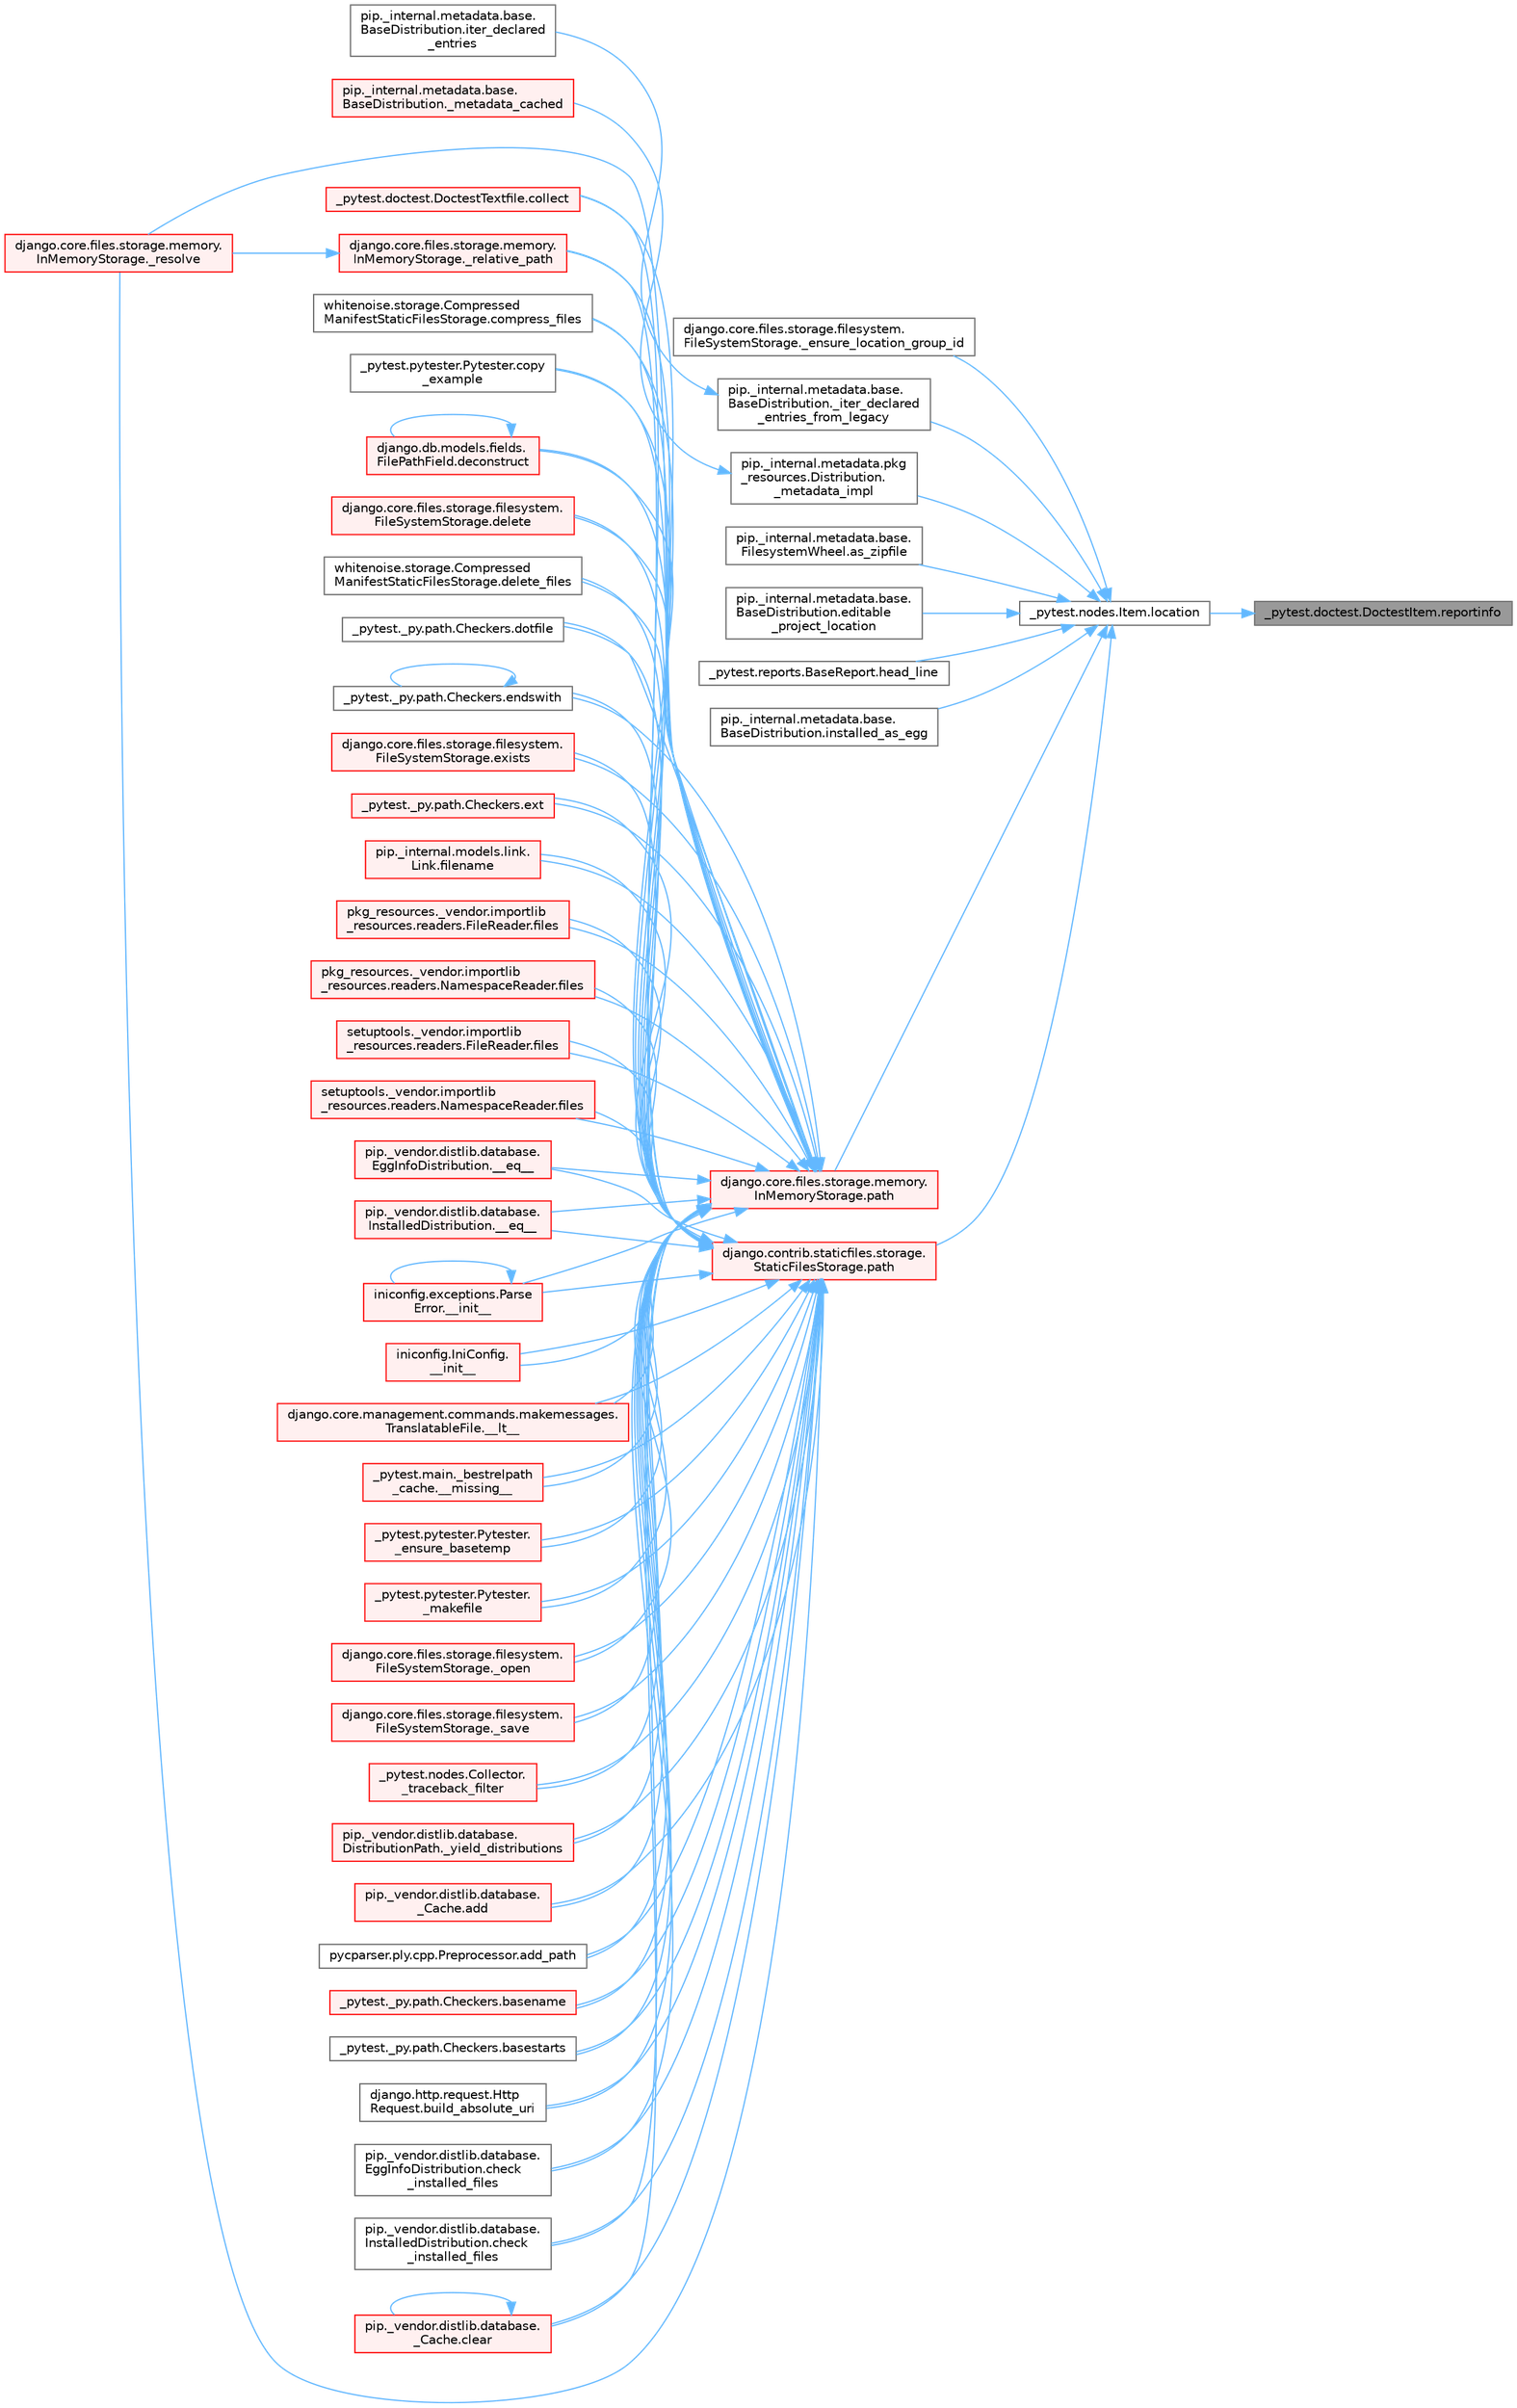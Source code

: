 digraph "_pytest.doctest.DoctestItem.reportinfo"
{
 // LATEX_PDF_SIZE
  bgcolor="transparent";
  edge [fontname=Helvetica,fontsize=10,labelfontname=Helvetica,labelfontsize=10];
  node [fontname=Helvetica,fontsize=10,shape=box,height=0.2,width=0.4];
  rankdir="RL";
  Node1 [id="Node000001",label="_pytest.doctest.DoctestItem.reportinfo",height=0.2,width=0.4,color="gray40", fillcolor="grey60", style="filled", fontcolor="black",tooltip=" "];
  Node1 -> Node2 [id="edge1_Node000001_Node000002",dir="back",color="steelblue1",style="solid",tooltip=" "];
  Node2 [id="Node000002",label="_pytest.nodes.Item.location",height=0.2,width=0.4,color="grey40", fillcolor="white", style="filled",URL="$class__pytest_1_1nodes_1_1_item.html#a09cd5bab99de1b92a3aa6f76ba8aa206",tooltip=" "];
  Node2 -> Node3 [id="edge2_Node000002_Node000003",dir="back",color="steelblue1",style="solid",tooltip=" "];
  Node3 [id="Node000003",label="django.core.files.storage.filesystem.\lFileSystemStorage._ensure_location_group_id",height=0.2,width=0.4,color="grey40", fillcolor="white", style="filled",URL="$classdjango_1_1core_1_1files_1_1storage_1_1filesystem_1_1_file_system_storage.html#ada5408450b8d45745c1b0e5f4525c6f4",tooltip=" "];
  Node2 -> Node4 [id="edge3_Node000002_Node000004",dir="back",color="steelblue1",style="solid",tooltip=" "];
  Node4 [id="Node000004",label="pip._internal.metadata.base.\lBaseDistribution._iter_declared\l_entries_from_legacy",height=0.2,width=0.4,color="grey40", fillcolor="white", style="filled",URL="$classpip_1_1__internal_1_1metadata_1_1base_1_1_base_distribution.html#afe1092a9a3492091a1532c8907ccd9e8",tooltip=" "];
  Node4 -> Node5 [id="edge4_Node000004_Node000005",dir="back",color="steelblue1",style="solid",tooltip=" "];
  Node5 [id="Node000005",label="pip._internal.metadata.base.\lBaseDistribution.iter_declared\l_entries",height=0.2,width=0.4,color="grey40", fillcolor="white", style="filled",URL="$classpip_1_1__internal_1_1metadata_1_1base_1_1_base_distribution.html#ad33966e99962529d5c28c9f24c0a4fbd",tooltip=" "];
  Node2 -> Node6 [id="edge5_Node000002_Node000006",dir="back",color="steelblue1",style="solid",tooltip=" "];
  Node6 [id="Node000006",label="pip._internal.metadata.pkg\l_resources.Distribution.\l_metadata_impl",height=0.2,width=0.4,color="grey40", fillcolor="white", style="filled",URL="$classpip_1_1__internal_1_1metadata_1_1pkg__resources_1_1_distribution.html#a7d4ae76260de7d1936446c407277ad5b",tooltip=" "];
  Node6 -> Node7 [id="edge6_Node000006_Node000007",dir="back",color="steelblue1",style="solid",tooltip=" "];
  Node7 [id="Node000007",label="pip._internal.metadata.base.\lBaseDistribution._metadata_cached",height=0.2,width=0.4,color="red", fillcolor="#FFF0F0", style="filled",URL="$classpip_1_1__internal_1_1metadata_1_1base_1_1_base_distribution.html#a12683b16870a097bbe854e4ee3364f7f",tooltip=" "];
  Node2 -> Node3098 [id="edge7_Node000002_Node003098",dir="back",color="steelblue1",style="solid",tooltip=" "];
  Node3098 [id="Node003098",label="pip._internal.metadata.base.\lFilesystemWheel.as_zipfile",height=0.2,width=0.4,color="grey40", fillcolor="white", style="filled",URL="$classpip_1_1__internal_1_1metadata_1_1base_1_1_filesystem_wheel.html#a2edf7e9c5613ec85a815971d9f55ac82",tooltip=" "];
  Node2 -> Node964 [id="edge8_Node000002_Node000964",dir="back",color="steelblue1",style="solid",tooltip=" "];
  Node964 [id="Node000964",label="pip._internal.metadata.base.\lBaseDistribution.editable\l_project_location",height=0.2,width=0.4,color="grey40", fillcolor="white", style="filled",URL="$classpip_1_1__internal_1_1metadata_1_1base_1_1_base_distribution.html#a59297eb536a210ff36a71d4dda673749",tooltip=" "];
  Node2 -> Node3099 [id="edge9_Node000002_Node003099",dir="back",color="steelblue1",style="solid",tooltip=" "];
  Node3099 [id="Node003099",label="_pytest.reports.BaseReport.head_line",height=0.2,width=0.4,color="grey40", fillcolor="white", style="filled",URL="$class__pytest_1_1reports_1_1_base_report.html#ab38fe6637e88a52912eecf01ee5df8c3",tooltip=" "];
  Node2 -> Node3100 [id="edge10_Node000002_Node003100",dir="back",color="steelblue1",style="solid",tooltip=" "];
  Node3100 [id="Node003100",label="pip._internal.metadata.base.\lBaseDistribution.installed_as_egg",height=0.2,width=0.4,color="grey40", fillcolor="white", style="filled",URL="$classpip_1_1__internal_1_1metadata_1_1base_1_1_base_distribution.html#ae45c6ee79afca720f5d75db9bd5ec658",tooltip=" "];
  Node2 -> Node3101 [id="edge11_Node000002_Node003101",dir="back",color="steelblue1",style="solid",tooltip=" "];
  Node3101 [id="Node003101",label="django.contrib.staticfiles.storage.\lStaticFilesStorage.path",height=0.2,width=0.4,color="red", fillcolor="#FFF0F0", style="filled",URL="$classdjango_1_1contrib_1_1staticfiles_1_1storage_1_1_static_files_storage.html#a4e96cc92fbde7423d1b74f3a50fc0bf6",tooltip=" "];
  Node3101 -> Node933 [id="edge12_Node003101_Node000933",dir="back",color="steelblue1",style="solid",tooltip=" "];
  Node933 [id="Node000933",label="pip._vendor.distlib.database.\lEggInfoDistribution.__eq__",height=0.2,width=0.4,color="red", fillcolor="#FFF0F0", style="filled",URL="$classpip_1_1__vendor_1_1distlib_1_1database_1_1_egg_info_distribution.html#ab083ac09aa8cf26eb5305f1359efe85b",tooltip=" "];
  Node3101 -> Node934 [id="edge13_Node003101_Node000934",dir="back",color="steelblue1",style="solid",tooltip=" "];
  Node934 [id="Node000934",label="pip._vendor.distlib.database.\lInstalledDistribution.__eq__",height=0.2,width=0.4,color="red", fillcolor="#FFF0F0", style="filled",URL="$classpip_1_1__vendor_1_1distlib_1_1database_1_1_installed_distribution.html#a391e6744a97d9fcc66ca038eb012c71d",tooltip=" "];
  Node3101 -> Node935 [id="edge14_Node003101_Node000935",dir="back",color="steelblue1",style="solid",tooltip=" "];
  Node935 [id="Node000935",label="iniconfig.exceptions.Parse\lError.__init__",height=0.2,width=0.4,color="red", fillcolor="#FFF0F0", style="filled",URL="$classiniconfig_1_1exceptions_1_1_parse_error.html#a2e7c0f14bebe4a18a5e76a6f2804874f",tooltip=" "];
  Node935 -> Node935 [id="edge15_Node000935_Node000935",dir="back",color="steelblue1",style="solid",tooltip=" "];
  Node3101 -> Node936 [id="edge16_Node003101_Node000936",dir="back",color="steelblue1",style="solid",tooltip=" "];
  Node936 [id="Node000936",label="iniconfig.IniConfig.\l__init__",height=0.2,width=0.4,color="red", fillcolor="#FFF0F0", style="filled",URL="$classiniconfig_1_1_ini_config.html#acedfdc6806378289ae0ba417db5d88a2",tooltip=" "];
  Node3101 -> Node937 [id="edge17_Node003101_Node000937",dir="back",color="steelblue1",style="solid",tooltip=" "];
  Node937 [id="Node000937",label="django.core.management.commands.makemessages.\lTranslatableFile.__lt__",height=0.2,width=0.4,color="red", fillcolor="#FFF0F0", style="filled",URL="$classdjango_1_1core_1_1management_1_1commands_1_1makemessages_1_1_translatable_file.html#a08e864271bf61ff017919a98cc250c40",tooltip=" "];
  Node3101 -> Node938 [id="edge18_Node003101_Node000938",dir="back",color="steelblue1",style="solid",tooltip=" "];
  Node938 [id="Node000938",label="_pytest.main._bestrelpath\l_cache.__missing__",height=0.2,width=0.4,color="red", fillcolor="#FFF0F0", style="filled",URL="$class__pytest_1_1main_1_1__bestrelpath__cache.html#ad20a80028e2b7c9be3360704d8455b5c",tooltip=" "];
  Node3101 -> Node940 [id="edge19_Node003101_Node000940",dir="back",color="steelblue1",style="solid",tooltip=" "];
  Node940 [id="Node000940",label="_pytest.pytester.Pytester.\l_ensure_basetemp",height=0.2,width=0.4,color="red", fillcolor="#FFF0F0", style="filled",URL="$class__pytest_1_1pytester_1_1_pytester.html#a0351682a9bda53abcddfe725386e43be",tooltip=" "];
  Node3101 -> Node944 [id="edge20_Node003101_Node000944",dir="back",color="steelblue1",style="solid",tooltip=" "];
  Node944 [id="Node000944",label="_pytest.pytester.Pytester.\l_makefile",height=0.2,width=0.4,color="red", fillcolor="#FFF0F0", style="filled",URL="$class__pytest_1_1pytester_1_1_pytester.html#a7a55c8d58e26455aa4fa8bc9c5d692c6",tooltip=" "];
  Node3101 -> Node957 [id="edge21_Node003101_Node000957",dir="back",color="steelblue1",style="solid",tooltip=" "];
  Node957 [id="Node000957",label="django.core.files.storage.filesystem.\lFileSystemStorage._open",height=0.2,width=0.4,color="red", fillcolor="#FFF0F0", style="filled",URL="$classdjango_1_1core_1_1files_1_1storage_1_1filesystem_1_1_file_system_storage.html#ae445f45c773bb251ff7fe2250623a527",tooltip=" "];
  Node3101 -> Node1172 [id="edge22_Node003101_Node001172",dir="back",color="steelblue1",style="solid",tooltip=" "];
  Node1172 [id="Node001172",label="django.core.files.storage.memory.\lInMemoryStorage._relative_path",height=0.2,width=0.4,color="red", fillcolor="#FFF0F0", style="filled",URL="$classdjango_1_1core_1_1files_1_1storage_1_1memory_1_1_in_memory_storage.html#ac55022122cbce7480d2544d78cb961a8",tooltip=" "];
  Node1172 -> Node1173 [id="edge23_Node001172_Node001173",dir="back",color="steelblue1",style="solid",tooltip=" "];
  Node1173 [id="Node001173",label="django.core.files.storage.memory.\lInMemoryStorage._resolve",height=0.2,width=0.4,color="red", fillcolor="#FFF0F0", style="filled",URL="$classdjango_1_1core_1_1files_1_1storage_1_1memory_1_1_in_memory_storage.html#a2bef8461f4f35675479c14e705ed4055",tooltip=" "];
  Node3101 -> Node1173 [id="edge24_Node003101_Node001173",dir="back",color="steelblue1",style="solid",tooltip=" "];
  Node3101 -> Node1477 [id="edge25_Node003101_Node001477",dir="back",color="steelblue1",style="solid",tooltip=" "];
  Node1477 [id="Node001477",label="django.core.files.storage.filesystem.\lFileSystemStorage._save",height=0.2,width=0.4,color="red", fillcolor="#FFF0F0", style="filled",URL="$classdjango_1_1core_1_1files_1_1storage_1_1filesystem_1_1_file_system_storage.html#adbe53c076907f538c9edd1ec24814172",tooltip=" "];
  Node3101 -> Node1478 [id="edge26_Node003101_Node001478",dir="back",color="steelblue1",style="solid",tooltip=" "];
  Node1478 [id="Node001478",label="_pytest.nodes.Collector.\l_traceback_filter",height=0.2,width=0.4,color="red", fillcolor="#FFF0F0", style="filled",URL="$class__pytest_1_1nodes_1_1_collector.html#ad51ffd1da24374414a47c458e2cf0ab2",tooltip=" "];
  Node3101 -> Node1481 [id="edge27_Node003101_Node001481",dir="back",color="steelblue1",style="solid",tooltip=" "];
  Node1481 [id="Node001481",label="pip._vendor.distlib.database.\lDistributionPath._yield_distributions",height=0.2,width=0.4,color="red", fillcolor="#FFF0F0", style="filled",URL="$classpip_1_1__vendor_1_1distlib_1_1database_1_1_distribution_path.html#a494115a6f67233269e152b17f28e499f",tooltip=" "];
  Node3101 -> Node1488 [id="edge28_Node003101_Node001488",dir="back",color="steelblue1",style="solid",tooltip=" "];
  Node1488 [id="Node001488",label="pip._vendor.distlib.database.\l_Cache.add",height=0.2,width=0.4,color="red", fillcolor="#FFF0F0", style="filled",URL="$classpip_1_1__vendor_1_1distlib_1_1database_1_1___cache.html#a9d96a00152b11f1163cd2cdf6626ae08",tooltip=" "];
  Node3101 -> Node1489 [id="edge29_Node003101_Node001489",dir="back",color="steelblue1",style="solid",tooltip=" "];
  Node1489 [id="Node001489",label="pycparser.ply.cpp.Preprocessor.add_path",height=0.2,width=0.4,color="grey40", fillcolor="white", style="filled",URL="$classpycparser_1_1ply_1_1cpp_1_1_preprocessor.html#adc4ae2a997c42b396a19f823546c4d52",tooltip=" "];
  Node3101 -> Node1490 [id="edge30_Node003101_Node001490",dir="back",color="steelblue1",style="solid",tooltip=" "];
  Node1490 [id="Node001490",label="_pytest._py.path.Checkers.basename",height=0.2,width=0.4,color="red", fillcolor="#FFF0F0", style="filled",URL="$class__pytest_1_1__py_1_1path_1_1_checkers.html#a5a659647ce281e4f0e46b4113485effe",tooltip=" "];
  Node3101 -> Node1491 [id="edge31_Node003101_Node001491",dir="back",color="steelblue1",style="solid",tooltip=" "];
  Node1491 [id="Node001491",label="_pytest._py.path.Checkers.basestarts",height=0.2,width=0.4,color="grey40", fillcolor="white", style="filled",URL="$class__pytest_1_1__py_1_1path_1_1_checkers.html#a6e314faf838abff8a7b29c772973ed6a",tooltip=" "];
  Node3101 -> Node1492 [id="edge32_Node003101_Node001492",dir="back",color="steelblue1",style="solid",tooltip=" "];
  Node1492 [id="Node001492",label="django.http.request.Http\lRequest.build_absolute_uri",height=0.2,width=0.4,color="grey40", fillcolor="white", style="filled",URL="$classdjango_1_1http_1_1request_1_1_http_request.html#a779e4388b7528ae2f94ae9da4f796d4c",tooltip=" "];
  Node3101 -> Node1493 [id="edge33_Node003101_Node001493",dir="back",color="steelblue1",style="solid",tooltip=" "];
  Node1493 [id="Node001493",label="pip._vendor.distlib.database.\lEggInfoDistribution.check\l_installed_files",height=0.2,width=0.4,color="grey40", fillcolor="white", style="filled",URL="$classpip_1_1__vendor_1_1distlib_1_1database_1_1_egg_info_distribution.html#a1e5196e3216b38c2ba44ba7c611d1871",tooltip=" "];
  Node3101 -> Node1494 [id="edge34_Node003101_Node001494",dir="back",color="steelblue1",style="solid",tooltip=" "];
  Node1494 [id="Node001494",label="pip._vendor.distlib.database.\lInstalledDistribution.check\l_installed_files",height=0.2,width=0.4,color="grey40", fillcolor="white", style="filled",URL="$classpip_1_1__vendor_1_1distlib_1_1database_1_1_installed_distribution.html#a0648e22de76cbd21e559677899136ffd",tooltip=" "];
  Node3101 -> Node1495 [id="edge35_Node003101_Node001495",dir="back",color="steelblue1",style="solid",tooltip=" "];
  Node1495 [id="Node001495",label="pip._vendor.distlib.database.\l_Cache.clear",height=0.2,width=0.4,color="red", fillcolor="#FFF0F0", style="filled",URL="$classpip_1_1__vendor_1_1distlib_1_1database_1_1___cache.html#af81ee07ea1881ddaf69c99c4a2c9df41",tooltip=" "];
  Node1495 -> Node1495 [id="edge36_Node001495_Node001495",dir="back",color="steelblue1",style="solid",tooltip=" "];
  Node3101 -> Node1496 [id="edge37_Node003101_Node001496",dir="back",color="steelblue1",style="solid",tooltip=" "];
  Node1496 [id="Node001496",label="_pytest.doctest.DoctestTextfile.collect",height=0.2,width=0.4,color="red", fillcolor="#FFF0F0", style="filled",URL="$class__pytest_1_1doctest_1_1_doctest_textfile.html#ae6208b7f680bfcadf752a86afb559045",tooltip=" "];
  Node3101 -> Node1497 [id="edge38_Node003101_Node001497",dir="back",color="steelblue1",style="solid",tooltip=" "];
  Node1497 [id="Node001497",label="whitenoise.storage.Compressed\lManifestStaticFilesStorage.compress_files",height=0.2,width=0.4,color="grey40", fillcolor="white", style="filled",URL="$classwhitenoise_1_1storage_1_1_compressed_manifest_static_files_storage.html#ae53c3846898af0ebb6a5e40b120f1514",tooltip=" "];
  Node3101 -> Node1498 [id="edge39_Node003101_Node001498",dir="back",color="steelblue1",style="solid",tooltip=" "];
  Node1498 [id="Node001498",label="_pytest.pytester.Pytester.copy\l_example",height=0.2,width=0.4,color="grey40", fillcolor="white", style="filled",URL="$class__pytest_1_1pytester_1_1_pytester.html#aeeae92470f10e16abb52e25a149a3eb0",tooltip=" "];
  Node3101 -> Node1499 [id="edge40_Node003101_Node001499",dir="back",color="steelblue1",style="solid",tooltip=" "];
  Node1499 [id="Node001499",label="django.db.models.fields.\lFilePathField.deconstruct",height=0.2,width=0.4,color="red", fillcolor="#FFF0F0", style="filled",URL="$classdjango_1_1db_1_1models_1_1fields_1_1_file_path_field.html#a6a89176a77b5299ca6414c601c62dcb0",tooltip=" "];
  Node1499 -> Node1499 [id="edge41_Node001499_Node001499",dir="back",color="steelblue1",style="solid",tooltip=" "];
  Node3101 -> Node1500 [id="edge42_Node003101_Node001500",dir="back",color="steelblue1",style="solid",tooltip=" "];
  Node1500 [id="Node001500",label="django.core.files.storage.filesystem.\lFileSystemStorage.delete",height=0.2,width=0.4,color="red", fillcolor="#FFF0F0", style="filled",URL="$classdjango_1_1core_1_1files_1_1storage_1_1filesystem_1_1_file_system_storage.html#a431299ec5a60dec64204ded735dcdc58",tooltip=" "];
  Node3101 -> Node1501 [id="edge43_Node003101_Node001501",dir="back",color="steelblue1",style="solid",tooltip=" "];
  Node1501 [id="Node001501",label="whitenoise.storage.Compressed\lManifestStaticFilesStorage.delete_files",height=0.2,width=0.4,color="grey40", fillcolor="white", style="filled",URL="$classwhitenoise_1_1storage_1_1_compressed_manifest_static_files_storage.html#a974e04fa2459d319d4454c913e7bb5bf",tooltip=" "];
  Node3101 -> Node1502 [id="edge44_Node003101_Node001502",dir="back",color="steelblue1",style="solid",tooltip=" "];
  Node1502 [id="Node001502",label="_pytest._py.path.Checkers.dotfile",height=0.2,width=0.4,color="grey40", fillcolor="white", style="filled",URL="$class__pytest_1_1__py_1_1path_1_1_checkers.html#a3b2a5f5c0688999dd77f4cc954080e1a",tooltip=" "];
  Node3101 -> Node1503 [id="edge45_Node003101_Node001503",dir="back",color="steelblue1",style="solid",tooltip=" "];
  Node1503 [id="Node001503",label="_pytest._py.path.Checkers.endswith",height=0.2,width=0.4,color="grey40", fillcolor="white", style="filled",URL="$class__pytest_1_1__py_1_1path_1_1_checkers.html#ab4cd87d3e5a9c97e9939ea9adb35020d",tooltip=" "];
  Node1503 -> Node1503 [id="edge46_Node001503_Node001503",dir="back",color="steelblue1",style="solid",tooltip=" "];
  Node3101 -> Node1504 [id="edge47_Node003101_Node001504",dir="back",color="steelblue1",style="solid",tooltip=" "];
  Node1504 [id="Node001504",label="django.core.files.storage.filesystem.\lFileSystemStorage.exists",height=0.2,width=0.4,color="red", fillcolor="#FFF0F0", style="filled",URL="$classdjango_1_1core_1_1files_1_1storage_1_1filesystem_1_1_file_system_storage.html#a09638d435096d0b39bdbeaed81148baa",tooltip=" "];
  Node3101 -> Node1505 [id="edge48_Node003101_Node001505",dir="back",color="steelblue1",style="solid",tooltip=" "];
  Node1505 [id="Node001505",label="_pytest._py.path.Checkers.ext",height=0.2,width=0.4,color="red", fillcolor="#FFF0F0", style="filled",URL="$class__pytest_1_1__py_1_1path_1_1_checkers.html#a5344ac440ba5ac53af0bca048031fbf2",tooltip=" "];
  Node3101 -> Node1547 [id="edge49_Node003101_Node001547",dir="back",color="steelblue1",style="solid",tooltip=" "];
  Node1547 [id="Node001547",label="pip._internal.models.link.\lLink.filename",height=0.2,width=0.4,color="red", fillcolor="#FFF0F0", style="filled",URL="$classpip_1_1__internal_1_1models_1_1link_1_1_link.html#a5fb02f5a5a42909c89a18745b74cf998",tooltip=" "];
  Node3101 -> Node2116 [id="edge50_Node003101_Node002116",dir="back",color="steelblue1",style="solid",tooltip=" "];
  Node2116 [id="Node002116",label="pkg_resources._vendor.importlib\l_resources.readers.FileReader.files",height=0.2,width=0.4,color="red", fillcolor="#FFF0F0", style="filled",URL="$classpkg__resources_1_1__vendor_1_1importlib__resources_1_1readers_1_1_file_reader.html#ac80e1e3a22d012bbfb5f1b7a753bab21",tooltip=" "];
  Node3101 -> Node2118 [id="edge51_Node003101_Node002118",dir="back",color="steelblue1",style="solid",tooltip=" "];
  Node2118 [id="Node002118",label="pkg_resources._vendor.importlib\l_resources.readers.NamespaceReader.files",height=0.2,width=0.4,color="red", fillcolor="#FFF0F0", style="filled",URL="$classpkg__resources_1_1__vendor_1_1importlib__resources_1_1readers_1_1_namespace_reader.html#ae68f8b2f076387226b18c4889de277cf",tooltip=" "];
  Node3101 -> Node2119 [id="edge52_Node003101_Node002119",dir="back",color="steelblue1",style="solid",tooltip=" "];
  Node2119 [id="Node002119",label="setuptools._vendor.importlib\l_resources.readers.FileReader.files",height=0.2,width=0.4,color="red", fillcolor="#FFF0F0", style="filled",URL="$classsetuptools_1_1__vendor_1_1importlib__resources_1_1readers_1_1_file_reader.html#a8536b477e2f4ed83ac20b58baace6b4c",tooltip=" "];
  Node3101 -> Node2120 [id="edge53_Node003101_Node002120",dir="back",color="steelblue1",style="solid",tooltip=" "];
  Node2120 [id="Node002120",label="setuptools._vendor.importlib\l_resources.readers.NamespaceReader.files",height=0.2,width=0.4,color="red", fillcolor="#FFF0F0", style="filled",URL="$classsetuptools_1_1__vendor_1_1importlib__resources_1_1readers_1_1_namespace_reader.html#a80c5b3a6ae3f4903c4db5bb312f2ae49",tooltip=" "];
  Node2 -> Node3102 [id="edge54_Node000002_Node003102",dir="back",color="steelblue1",style="solid",tooltip=" "];
  Node3102 [id="Node003102",label="django.core.files.storage.memory.\lInMemoryStorage.path",height=0.2,width=0.4,color="red", fillcolor="#FFF0F0", style="filled",URL="$classdjango_1_1core_1_1files_1_1storage_1_1memory_1_1_in_memory_storage.html#a466c8e28fd11839318d2e4454b8ef89f",tooltip=" "];
  Node3102 -> Node933 [id="edge55_Node003102_Node000933",dir="back",color="steelblue1",style="solid",tooltip=" "];
  Node3102 -> Node934 [id="edge56_Node003102_Node000934",dir="back",color="steelblue1",style="solid",tooltip=" "];
  Node3102 -> Node935 [id="edge57_Node003102_Node000935",dir="back",color="steelblue1",style="solid",tooltip=" "];
  Node3102 -> Node936 [id="edge58_Node003102_Node000936",dir="back",color="steelblue1",style="solid",tooltip=" "];
  Node3102 -> Node937 [id="edge59_Node003102_Node000937",dir="back",color="steelblue1",style="solid",tooltip=" "];
  Node3102 -> Node938 [id="edge60_Node003102_Node000938",dir="back",color="steelblue1",style="solid",tooltip=" "];
  Node3102 -> Node940 [id="edge61_Node003102_Node000940",dir="back",color="steelblue1",style="solid",tooltip=" "];
  Node3102 -> Node944 [id="edge62_Node003102_Node000944",dir="back",color="steelblue1",style="solid",tooltip=" "];
  Node3102 -> Node957 [id="edge63_Node003102_Node000957",dir="back",color="steelblue1",style="solid",tooltip=" "];
  Node3102 -> Node1172 [id="edge64_Node003102_Node001172",dir="back",color="steelblue1",style="solid",tooltip=" "];
  Node3102 -> Node1173 [id="edge65_Node003102_Node001173",dir="back",color="steelblue1",style="solid",tooltip=" "];
  Node3102 -> Node1477 [id="edge66_Node003102_Node001477",dir="back",color="steelblue1",style="solid",tooltip=" "];
  Node3102 -> Node1478 [id="edge67_Node003102_Node001478",dir="back",color="steelblue1",style="solid",tooltip=" "];
  Node3102 -> Node1481 [id="edge68_Node003102_Node001481",dir="back",color="steelblue1",style="solid",tooltip=" "];
  Node3102 -> Node1488 [id="edge69_Node003102_Node001488",dir="back",color="steelblue1",style="solid",tooltip=" "];
  Node3102 -> Node1489 [id="edge70_Node003102_Node001489",dir="back",color="steelblue1",style="solid",tooltip=" "];
  Node3102 -> Node1490 [id="edge71_Node003102_Node001490",dir="back",color="steelblue1",style="solid",tooltip=" "];
  Node3102 -> Node1491 [id="edge72_Node003102_Node001491",dir="back",color="steelblue1",style="solid",tooltip=" "];
  Node3102 -> Node1492 [id="edge73_Node003102_Node001492",dir="back",color="steelblue1",style="solid",tooltip=" "];
  Node3102 -> Node1493 [id="edge74_Node003102_Node001493",dir="back",color="steelblue1",style="solid",tooltip=" "];
  Node3102 -> Node1494 [id="edge75_Node003102_Node001494",dir="back",color="steelblue1",style="solid",tooltip=" "];
  Node3102 -> Node1495 [id="edge76_Node003102_Node001495",dir="back",color="steelblue1",style="solid",tooltip=" "];
  Node3102 -> Node1496 [id="edge77_Node003102_Node001496",dir="back",color="steelblue1",style="solid",tooltip=" "];
  Node3102 -> Node1497 [id="edge78_Node003102_Node001497",dir="back",color="steelblue1",style="solid",tooltip=" "];
  Node3102 -> Node1498 [id="edge79_Node003102_Node001498",dir="back",color="steelblue1",style="solid",tooltip=" "];
  Node3102 -> Node1499 [id="edge80_Node003102_Node001499",dir="back",color="steelblue1",style="solid",tooltip=" "];
  Node3102 -> Node1500 [id="edge81_Node003102_Node001500",dir="back",color="steelblue1",style="solid",tooltip=" "];
  Node3102 -> Node1501 [id="edge82_Node003102_Node001501",dir="back",color="steelblue1",style="solid",tooltip=" "];
  Node3102 -> Node1502 [id="edge83_Node003102_Node001502",dir="back",color="steelblue1",style="solid",tooltip=" "];
  Node3102 -> Node1503 [id="edge84_Node003102_Node001503",dir="back",color="steelblue1",style="solid",tooltip=" "];
  Node3102 -> Node1504 [id="edge85_Node003102_Node001504",dir="back",color="steelblue1",style="solid",tooltip=" "];
  Node3102 -> Node1505 [id="edge86_Node003102_Node001505",dir="back",color="steelblue1",style="solid",tooltip=" "];
  Node3102 -> Node1547 [id="edge87_Node003102_Node001547",dir="back",color="steelblue1",style="solid",tooltip=" "];
  Node3102 -> Node2116 [id="edge88_Node003102_Node002116",dir="back",color="steelblue1",style="solid",tooltip=" "];
  Node3102 -> Node2118 [id="edge89_Node003102_Node002118",dir="back",color="steelblue1",style="solid",tooltip=" "];
  Node3102 -> Node2119 [id="edge90_Node003102_Node002119",dir="back",color="steelblue1",style="solid",tooltip=" "];
  Node3102 -> Node2120 [id="edge91_Node003102_Node002120",dir="back",color="steelblue1",style="solid",tooltip=" "];
}
